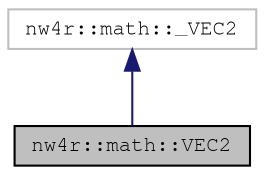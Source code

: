 digraph "nw4r::math::VEC2"
{
 // LATEX_PDF_SIZE
  edge [fontname="FreeMono",fontsize="10",labelfontname="FreeMono",labelfontsize="10"];
  node [fontname="FreeMono",fontsize="10",shape=record];
  Node1 [label="nw4r::math::VEC2",height=0.2,width=0.4,color="black", fillcolor="grey75", style="filled", fontcolor="black",tooltip=" "];
  Node2 -> Node1 [dir="back",color="midnightblue",fontsize="10",style="solid",fontname="FreeMono"];
  Node2 [label="nw4r::math::_VEC2",height=0.2,width=0.4,color="grey75", fillcolor="white", style="filled",URL="$structnw4r_1_1math_1_1___v_e_c2.html",tooltip=" "];
}

